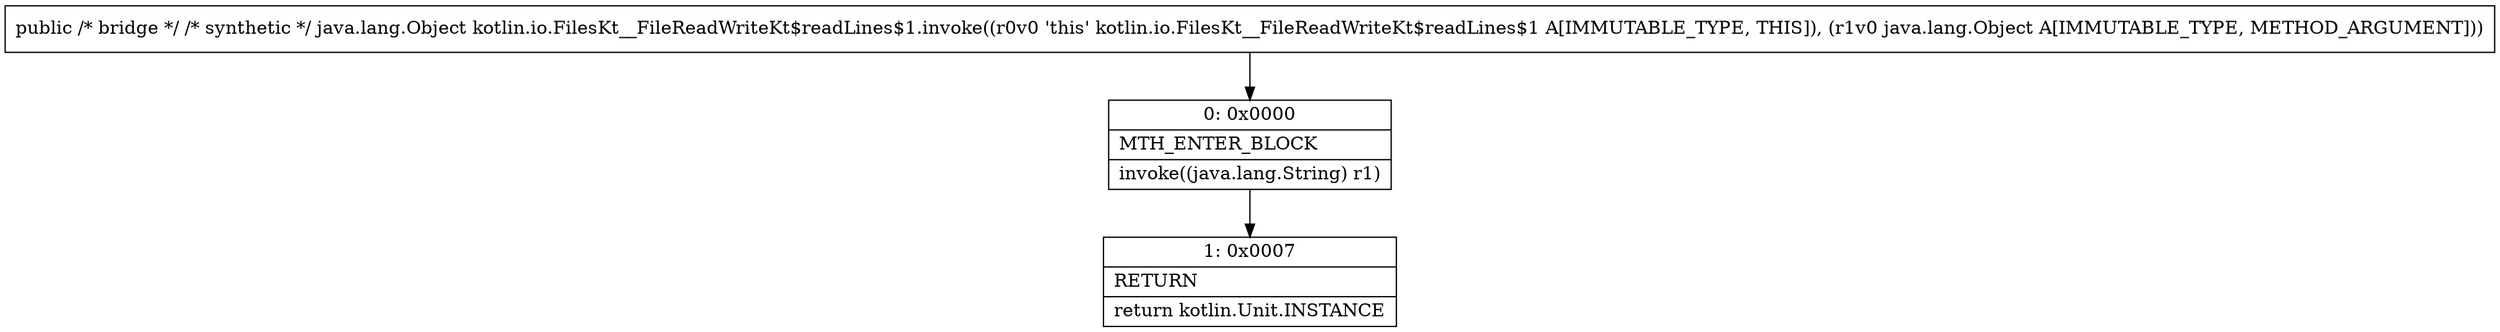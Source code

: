 digraph "CFG forkotlin.io.FilesKt__FileReadWriteKt$readLines$1.invoke(Ljava\/lang\/Object;)Ljava\/lang\/Object;" {
Node_0 [shape=record,label="{0\:\ 0x0000|MTH_ENTER_BLOCK\l|invoke((java.lang.String) r1)\l}"];
Node_1 [shape=record,label="{1\:\ 0x0007|RETURN\l|return kotlin.Unit.INSTANCE\l}"];
MethodNode[shape=record,label="{public \/* bridge *\/ \/* synthetic *\/ java.lang.Object kotlin.io.FilesKt__FileReadWriteKt$readLines$1.invoke((r0v0 'this' kotlin.io.FilesKt__FileReadWriteKt$readLines$1 A[IMMUTABLE_TYPE, THIS]), (r1v0 java.lang.Object A[IMMUTABLE_TYPE, METHOD_ARGUMENT])) }"];
MethodNode -> Node_0;
Node_0 -> Node_1;
}

